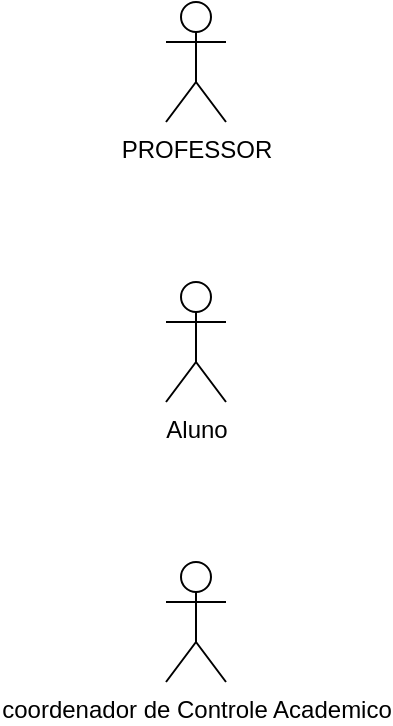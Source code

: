 <mxfile version="21.3.8" type="github">
  <diagram name="Página-1" id="PdCBFJR6PD7fbApHcqxk">
    <mxGraphModel dx="1050" dy="573" grid="1" gridSize="10" guides="1" tooltips="1" connect="1" arrows="1" fold="1" page="1" pageScale="1" pageWidth="827" pageHeight="1169" math="0" shadow="0">
      <root>
        <mxCell id="0" />
        <mxCell id="1" parent="0" />
        <mxCell id="5v1VqlVGLzsazY5bpy-z-1" value="PROFESSOR" style="shape=umlActor;verticalLabelPosition=bottom;verticalAlign=top;html=1;" vertex="1" parent="1">
          <mxGeometry x="400" y="270" width="30" height="60" as="geometry" />
        </mxCell>
        <mxCell id="5v1VqlVGLzsazY5bpy-z-57" value="Aluno" style="shape=umlActor;verticalLabelPosition=bottom;verticalAlign=top;html=1;" vertex="1" parent="1">
          <mxGeometry x="400" y="410" width="30" height="60" as="geometry" />
        </mxCell>
        <mxCell id="5v1VqlVGLzsazY5bpy-z-61" value="coordenador de Controle Academico" style="shape=umlActor;verticalLabelPosition=bottom;verticalAlign=top;html=1;" vertex="1" parent="1">
          <mxGeometry x="400" y="550" width="30" height="60" as="geometry" />
        </mxCell>
      </root>
    </mxGraphModel>
  </diagram>
</mxfile>
